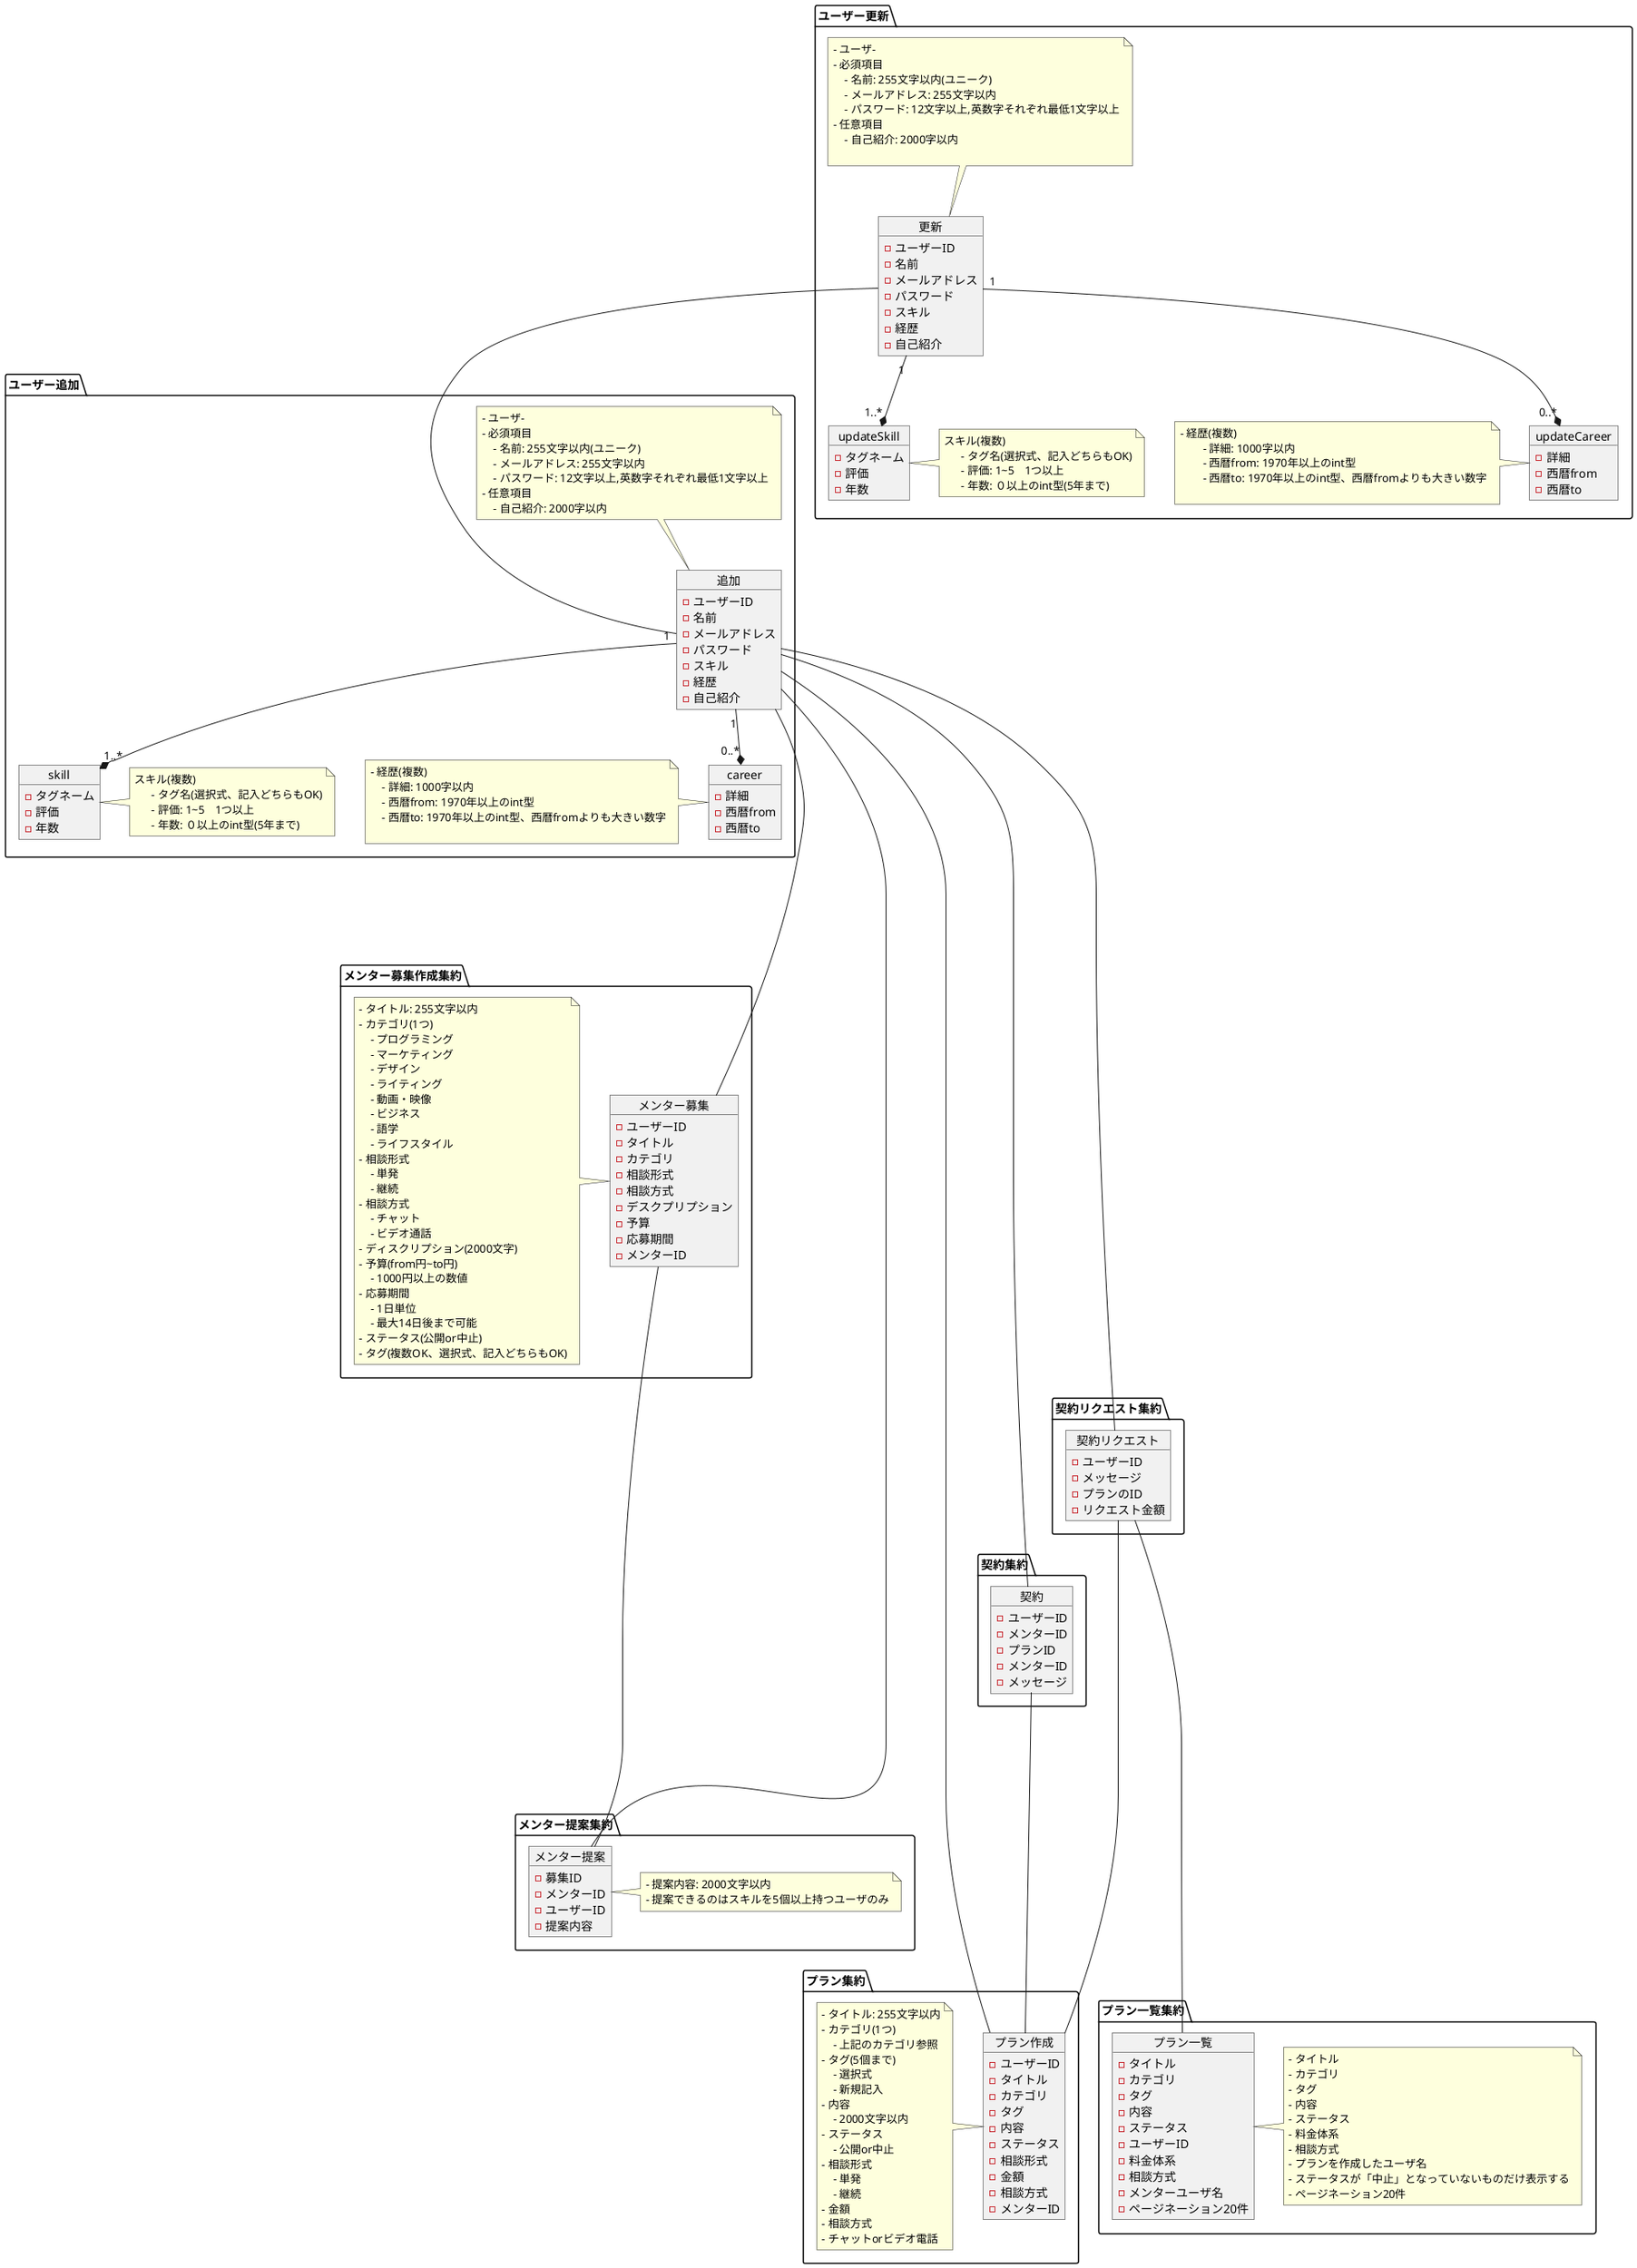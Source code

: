 @startuml
package ユーザー追加{
    object 追加{
        - ユーザーID
        - 名前
        - メールアドレス
        - パスワード
        - スキル
        - 経歴
        - 自己紹介
    }
    object career{
        - 詳細
        - 西暦from
        - 西暦to

    }
    object skill{
        - タグネーム
        - 評価
        - 年数
    }
    note top of 追加
        - ユーザ-
        - 必須項目
            - 名前: 255文字以内(ユニーク)
            - メールアドレス: 255文字以内
            - パスワード: 12文字以上,英数字それぞれ最低1文字以上
        - 任意項目
            - 自己紹介: 2000字以内
end note

note left of career
        - 経歴(複数)
            - 詳細: 1000字以内
            - 西暦from: 1970年以上のint型
            - 西暦to: 1970年以上のint型、西暦fromよりも大きい数字

end note

note right of skill
  スキル(複数)
        - タグ名(選択式、記入どちらもOK)
        - 評価: 1~5　1つ以上
        - 年数: ０以上のint型(5年まで)
end note
}

package ユーザー更新{
    object 更新{
        - ユーザーID
        - 名前
        - メールアドレス
        - パスワード
        - スキル
        - 経歴
        - 自己紹介
    }
    object updateCareer{
        - 詳細
        - 西暦from
        - 西暦to

    }
    object updateSkill{
        - タグネーム
        - 評価
        - 年数
    }
    note top of 更新
        - ユーザ-
        - 必須項目
            - 名前: 255文字以内(ユニーク)
            - メールアドレス: 255文字以内
            - パスワード: 12文字以上,英数字それぞれ最低1文字以上
        - 任意項目
            - 自己紹介: 2000字以内

end note

note left of updateCareer
- 経歴(複数)
        - 詳細: 1000字以内
        - 西暦from: 1970年以上のint型
        - 西暦to: 1970年以上のint型、西暦fromよりも大きい数字

end note

note right of updateSkill
  スキル(複数)
        - タグ名(選択式、記入どちらもOK)
        - 評価: 1~5　1つ以上
        - 年数: ０以上のint型(5年まで)
end note
}

package メンター募集作成集約{
    object メンター募集{
        - ユーザーID
        - タイトル
        - カテゴリ
        - 相談形式
        - 相談方式
        - デスクプリプション
        - 予算
        - 応募期間
        - メンターID
    }
    note left of メンター募集
        - タイトル: 255文字以内
        - カテゴリ(1つ)
            - プログラミング
            - マーケティング
            - デザイン
            - ライティング
            - 動画・映像
            - ビジネス
            - 語学
            - ライフスタイル
        - 相談形式
            - 単発
            - 継続
        - 相談方式
            - チャット
            - ビデオ通話
        - ディスクリプション(2000文字)
        - 予算(from円~to円)
            - 1000円以上の数値
        - 応募期間
            - 1日単位
            - 最大14日後まで可能
        - ステータス(公開or中止)
        - タグ(複数OK、選択式、記入どちらもOK)
    end note
}

package メンター提案集約{
    object メンター提案{
        - 募集ID
        - メンターID
        - ユーザーID
        - 提案内容
    }
    note right of メンター提案
        - 提案内容: 2000文字以内
        - 提案できるのはスキルを5個以上持つユーザのみ
    end note

}

package プラン集約{
    object プラン作成{
        - ユーザーID
        - タイトル
        - カテゴリ
        - タグ
        - 内容
        - ステータス
        - 相談形式
        - 金額
        - 相談方式
        - メンターID
    }
    note left of プラン作成
        - タイトル: 255文字以内
        - カテゴリ(1つ)
            - 上記のカテゴリ参照
        - タグ(5個まで)
            - 選択式
            - 新規記入
        - 内容
            - 2000文字以内
        - ステータス
            - 公開or中止
        - 相談形式
            - 単発
            - 継続
        - 金額
        - 相談方式
        - チャットorビデオ電話
    end note
}
package プラン一覧集約{
    object プラン一覧{
        - タイトル
        - カテゴリ
        - タグ
        - 内容
        - ステータス
        - ユーザーID
        - 料金体系
        - 相談方式
        - メンターユーザ名
        - ページネーション20件
    }

    note right of プラン一覧
        - タイトル
        - カテゴリ
        - タグ
        - 内容
        - ステータス
        - 料金体系
        - 相談方式
        - プランを作成したユーザ名
        - ステータスが「中止」となっていないものだけ表示する
        - ページネーション20件
    end note
}
package 契約リクエスト集約{
object 契約リクエスト{
        - ユーザーID
        - メッセージ
        - プランのID
        - リクエスト金額
    }
}
package 契約集約{
    object 契約{
        - ユーザーID
        - メンターID
        - プランID
        - メンターID
        - メッセージ
    }
}

追加----- メンター募集
追加----- 契約
追加------メンター提案
追加---- プラン作成
追加------契約リクエスト
追加 "1"--* "0..*" career
追加 "1"--* "1..*" skill
契約リクエスト ------プラン一覧
契約リクエスト ------ プラン作成
契約 ----- プラン作成
メンター募集------ メンター提案
更新 "1"--* "0..*" updateCareer
更新 "1"--* "1..*" updateSkill
更新 --- 追加
@enduml
